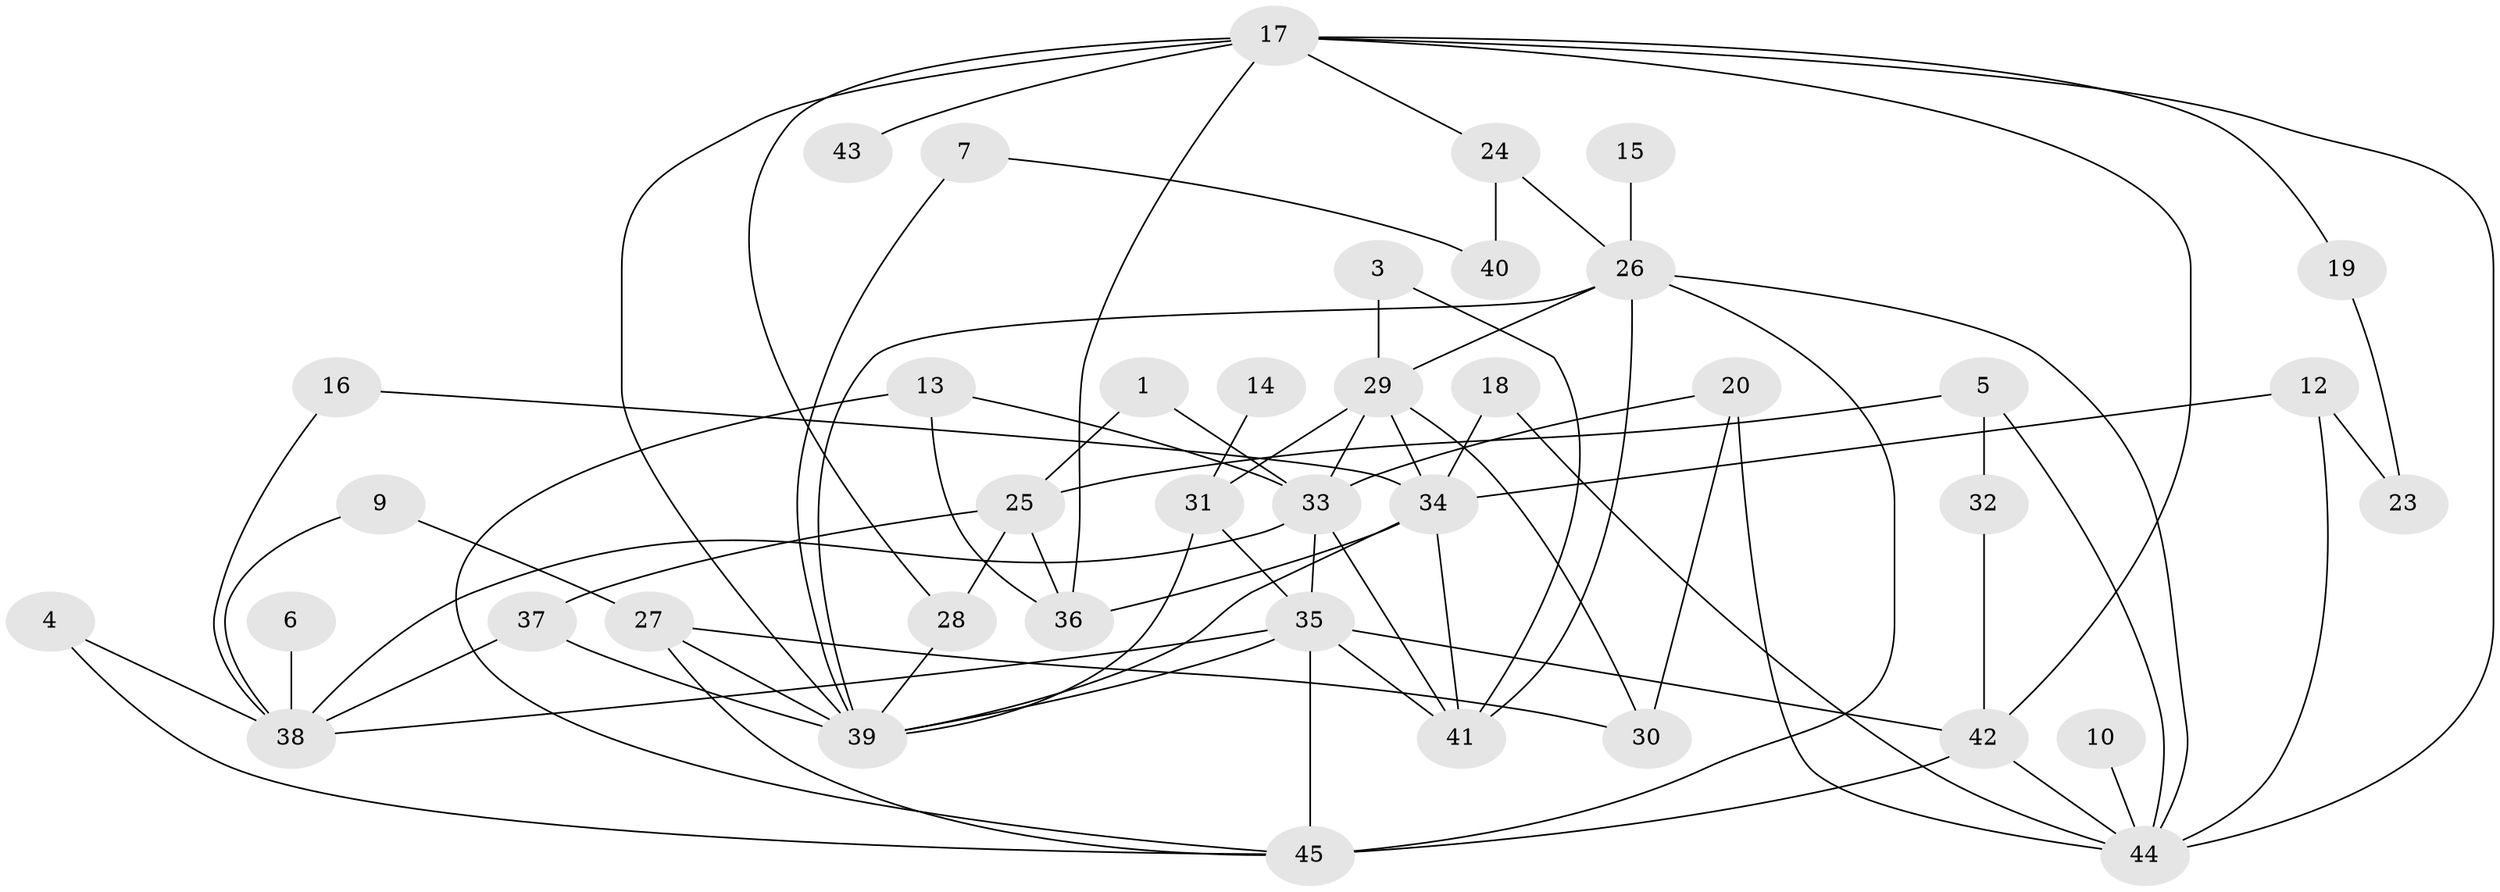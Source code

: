 // original degree distribution, {3: 0.24444444444444444, 1: 0.17777777777777778, 2: 0.2111111111111111, 0: 0.044444444444444446, 5: 0.08888888888888889, 4: 0.2222222222222222, 6: 0.011111111111111112}
// Generated by graph-tools (version 1.1) at 2025/49/03/09/25 03:49:14]
// undirected, 40 vertices, 75 edges
graph export_dot {
graph [start="1"]
  node [color=gray90,style=filled];
  1;
  3;
  4;
  5;
  6;
  7;
  9;
  10;
  12;
  13;
  14;
  15;
  16;
  17;
  18;
  19;
  20;
  23;
  24;
  25;
  26;
  27;
  28;
  29;
  30;
  31;
  32;
  33;
  34;
  35;
  36;
  37;
  38;
  39;
  40;
  41;
  42;
  43;
  44;
  45;
  1 -- 25 [weight=1.0];
  1 -- 33 [weight=1.0];
  3 -- 29 [weight=1.0];
  3 -- 41 [weight=1.0];
  4 -- 38 [weight=1.0];
  4 -- 45 [weight=1.0];
  5 -- 25 [weight=1.0];
  5 -- 32 [weight=1.0];
  5 -- 44 [weight=1.0];
  6 -- 38 [weight=1.0];
  7 -- 39 [weight=1.0];
  7 -- 40 [weight=1.0];
  9 -- 27 [weight=1.0];
  9 -- 38 [weight=1.0];
  10 -- 44 [weight=1.0];
  12 -- 23 [weight=1.0];
  12 -- 34 [weight=1.0];
  12 -- 44 [weight=1.0];
  13 -- 33 [weight=1.0];
  13 -- 36 [weight=1.0];
  13 -- 45 [weight=1.0];
  14 -- 31 [weight=1.0];
  15 -- 26 [weight=1.0];
  16 -- 34 [weight=1.0];
  16 -- 38 [weight=1.0];
  17 -- 19 [weight=1.0];
  17 -- 24 [weight=1.0];
  17 -- 28 [weight=1.0];
  17 -- 36 [weight=1.0];
  17 -- 39 [weight=1.0];
  17 -- 42 [weight=1.0];
  17 -- 43 [weight=1.0];
  17 -- 44 [weight=1.0];
  18 -- 34 [weight=1.0];
  18 -- 44 [weight=1.0];
  19 -- 23 [weight=1.0];
  20 -- 30 [weight=1.0];
  20 -- 33 [weight=1.0];
  20 -- 44 [weight=1.0];
  24 -- 26 [weight=1.0];
  24 -- 40 [weight=1.0];
  25 -- 28 [weight=2.0];
  25 -- 36 [weight=1.0];
  25 -- 37 [weight=1.0];
  26 -- 29 [weight=1.0];
  26 -- 39 [weight=1.0];
  26 -- 41 [weight=1.0];
  26 -- 44 [weight=1.0];
  26 -- 45 [weight=1.0];
  27 -- 30 [weight=1.0];
  27 -- 39 [weight=1.0];
  27 -- 45 [weight=1.0];
  28 -- 39 [weight=1.0];
  29 -- 30 [weight=1.0];
  29 -- 31 [weight=1.0];
  29 -- 33 [weight=1.0];
  29 -- 34 [weight=1.0];
  31 -- 35 [weight=1.0];
  31 -- 39 [weight=1.0];
  32 -- 42 [weight=1.0];
  33 -- 35 [weight=1.0];
  33 -- 38 [weight=1.0];
  33 -- 41 [weight=1.0];
  34 -- 36 [weight=1.0];
  34 -- 39 [weight=1.0];
  34 -- 41 [weight=1.0];
  35 -- 38 [weight=1.0];
  35 -- 39 [weight=1.0];
  35 -- 41 [weight=1.0];
  35 -- 42 [weight=1.0];
  35 -- 45 [weight=3.0];
  37 -- 38 [weight=1.0];
  37 -- 39 [weight=1.0];
  42 -- 44 [weight=1.0];
  42 -- 45 [weight=1.0];
}
